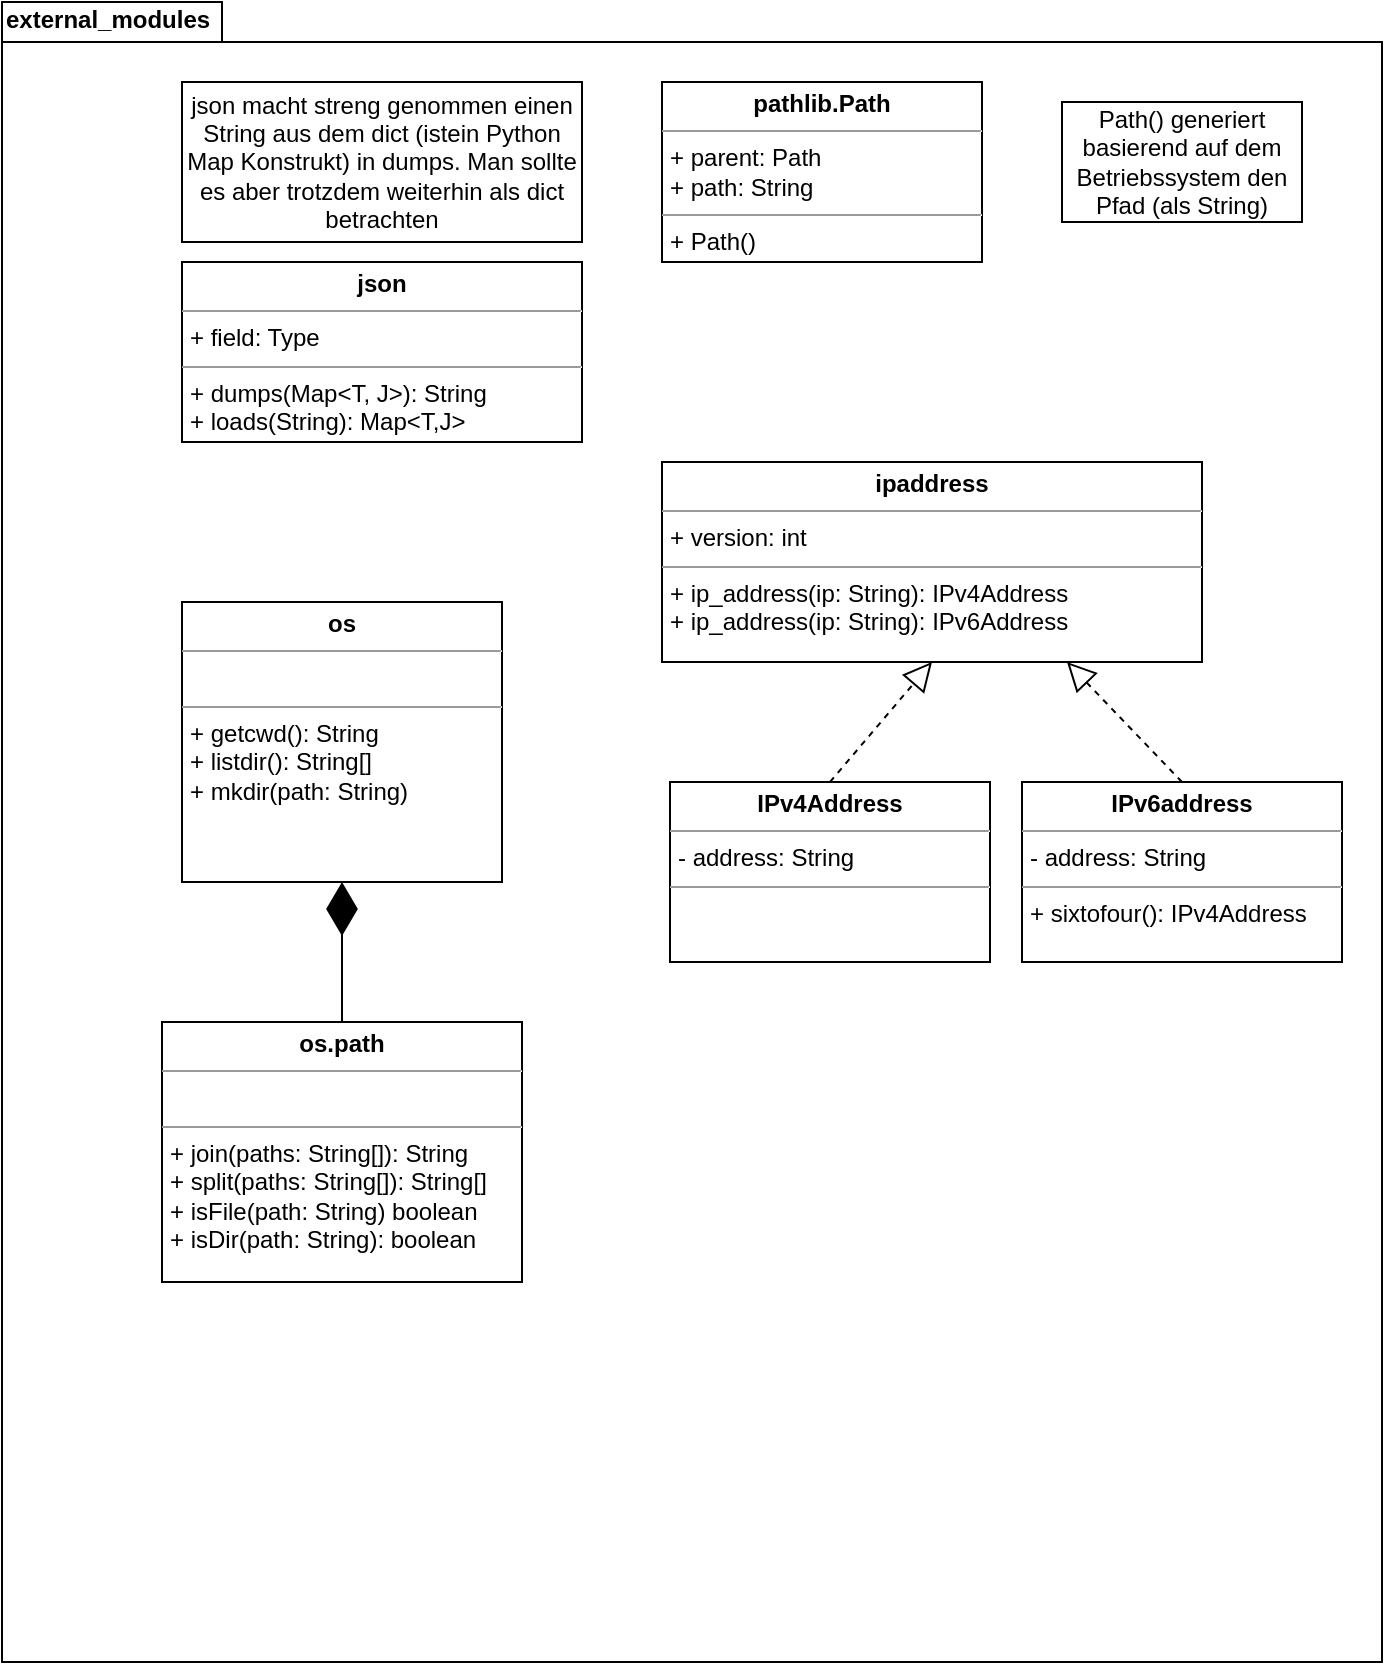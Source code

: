 <mxfile version="15.9.6" type="device"><diagram id="C5RBs43oDa-KdzZeNtuy" name="Page-1"><mxGraphModel dx="1426" dy="825" grid="1" gridSize="10" guides="1" tooltips="1" connect="1" arrows="1" fold="1" page="1" pageScale="1" pageWidth="827" pageHeight="1169" math="0" shadow="0"><root><mxCell id="WIyWlLk6GJQsqaUBKTNV-0"/><mxCell id="WIyWlLk6GJQsqaUBKTNV-1" parent="WIyWlLk6GJQsqaUBKTNV-0"/><mxCell id="RhrW_iuCFIppzwOkfNa7-0" value="external_modules" style="shape=folder;fontStyle=1;spacingTop=-5;tabWidth=110;tabHeight=20;tabPosition=left;html=1;align=left;verticalAlign=top;" parent="WIyWlLk6GJQsqaUBKTNV-1" vertex="1"><mxGeometry x="80" y="330" width="690" height="830" as="geometry"/></mxCell><mxCell id="iwdqOQIPZpYmj_C6pTZz-0" value="&lt;p style=&quot;margin: 0px ; margin-top: 4px ; text-align: center&quot;&gt;&lt;b&gt;pathlib.Path&lt;/b&gt;&lt;/p&gt;&lt;hr size=&quot;1&quot;&gt;&lt;p style=&quot;margin: 0px ; margin-left: 4px&quot;&gt;+ parent: Path&lt;/p&gt;&lt;p style=&quot;margin: 0px ; margin-left: 4px&quot;&gt;+ path: String&lt;/p&gt;&lt;hr size=&quot;1&quot;&gt;&lt;p style=&quot;margin: 0px ; margin-left: 4px&quot;&gt;+ Path()&lt;/p&gt;" style="verticalAlign=top;align=left;overflow=fill;fontSize=12;fontFamily=Helvetica;html=1;" parent="WIyWlLk6GJQsqaUBKTNV-1" vertex="1"><mxGeometry x="410" y="370" width="160" height="90" as="geometry"/></mxCell><mxCell id="iwdqOQIPZpYmj_C6pTZz-1" value="Path() generiert basierend auf dem Betriebssystem den Pfad (als String)" style="rounded=0;whiteSpace=wrap;html=1;" parent="WIyWlLk6GJQsqaUBKTNV-1" vertex="1"><mxGeometry x="610" y="380" width="120" height="60" as="geometry"/></mxCell><mxCell id="iwdqOQIPZpYmj_C6pTZz-2" value="&lt;p style=&quot;margin: 0px ; margin-top: 4px ; text-align: center&quot;&gt;&lt;b&gt;os&lt;/b&gt;&lt;/p&gt;&lt;hr size=&quot;1&quot;&gt;&lt;p style=&quot;margin: 0px ; margin-left: 4px&quot;&gt;&lt;br&gt;&lt;/p&gt;&lt;hr size=&quot;1&quot;&gt;&lt;p style=&quot;margin: 0px 0px 0px 4px&quot;&gt;+ getcwd(): String&lt;/p&gt;&lt;p style=&quot;margin: 0px 0px 0px 4px&quot;&gt;+ listdir(): String[]&lt;/p&gt;&lt;p style=&quot;margin: 0px 0px 0px 4px&quot;&gt;+ mkdir(path: String)&lt;br&gt;&lt;/p&gt;&lt;div&gt;&lt;br&gt;&lt;/div&gt;" style="verticalAlign=top;align=left;overflow=fill;fontSize=12;fontFamily=Helvetica;html=1;" parent="WIyWlLk6GJQsqaUBKTNV-1" vertex="1"><mxGeometry x="170" y="630" width="160" height="140" as="geometry"/></mxCell><mxCell id="iwdqOQIPZpYmj_C6pTZz-3" value="&lt;p style=&quot;margin: 0px ; margin-top: 4px ; text-align: center&quot;&gt;&lt;b&gt;os.path&lt;/b&gt;&lt;/p&gt;&lt;hr size=&quot;1&quot;&gt;&lt;p style=&quot;margin: 0px ; margin-left: 4px&quot;&gt;&lt;br&gt;&lt;/p&gt;&lt;hr size=&quot;1&quot;&gt;&lt;p style=&quot;margin: 0px ; margin-left: 4px&quot;&gt;+ join(paths: String[]): String&lt;br&gt;&lt;/p&gt;&lt;p style=&quot;margin: 0px ; margin-left: 4px&quot;&gt;+ split(paths: String[]): String[]&lt;/p&gt;&lt;p style=&quot;margin: 0px ; margin-left: 4px&quot;&gt;+ isFile(path: String) boolean&lt;/p&gt;&lt;p style=&quot;margin: 0px ; margin-left: 4px&quot;&gt;+ isDir(path: String): boolean&lt;/p&gt;&lt;p style=&quot;margin: 0px ; margin-left: 4px&quot;&gt;&lt;br&gt;&lt;/p&gt;&lt;p style=&quot;margin: 0px ; margin-left: 4px&quot;&gt;&lt;br&gt;&lt;/p&gt;&lt;p style=&quot;margin: 0px ; margin-left: 4px&quot;&gt;&lt;br&gt;&lt;/p&gt;" style="verticalAlign=top;align=left;overflow=fill;fontSize=12;fontFamily=Helvetica;html=1;" parent="WIyWlLk6GJQsqaUBKTNV-1" vertex="1"><mxGeometry x="160" y="840" width="180" height="130" as="geometry"/></mxCell><mxCell id="iwdqOQIPZpYmj_C6pTZz-4" value="" style="endArrow=diamondThin;endFill=1;endSize=24;html=1;rounded=0;" parent="WIyWlLk6GJQsqaUBKTNV-1" edge="1"><mxGeometry width="160" relative="1" as="geometry"><mxPoint x="250" y="840" as="sourcePoint"/><mxPoint x="250" y="770" as="targetPoint"/></mxGeometry></mxCell><mxCell id="RhrW_iuCFIppzwOkfNa7-1" value="&lt;p style=&quot;margin: 0px ; margin-top: 4px ; text-align: center&quot;&gt;&lt;b&gt;json&lt;/b&gt;&lt;/p&gt;&lt;hr size=&quot;1&quot;&gt;&lt;p style=&quot;margin: 0px ; margin-left: 4px&quot;&gt;+ field: Type&lt;/p&gt;&lt;hr size=&quot;1&quot;&gt;&lt;p style=&quot;margin: 0px ; margin-left: 4px&quot;&gt;+ dumps(Map&amp;lt;T, J&amp;gt;): String&lt;/p&gt;&lt;p style=&quot;margin: 0px ; margin-left: 4px&quot;&gt;+ loads(String): Map&amp;lt;T,J&amp;gt;&lt;/p&gt;" style="verticalAlign=top;align=left;overflow=fill;fontSize=12;fontFamily=Helvetica;html=1;" parent="WIyWlLk6GJQsqaUBKTNV-1" vertex="1"><mxGeometry x="170" y="460" width="200" height="90" as="geometry"/></mxCell><mxCell id="RhrW_iuCFIppzwOkfNa7-2" value="json macht streng genommen einen String aus dem dict (istein Python Map Konstrukt) in dumps. Man sollte es aber trotzdem weiterhin als dict betrachten" style="rounded=0;whiteSpace=wrap;html=1;" parent="WIyWlLk6GJQsqaUBKTNV-1" vertex="1"><mxGeometry x="170" y="370" width="200" height="80" as="geometry"/></mxCell><mxCell id="6B4Aoh2mAI8XahrW8tnb-0" value="&lt;p style=&quot;margin: 0px ; margin-top: 4px ; text-align: center&quot;&gt;&lt;b&gt;ipaddress&lt;/b&gt;&lt;/p&gt;&lt;hr size=&quot;1&quot;&gt;&lt;p style=&quot;margin: 0px ; margin-left: 4px&quot;&gt;+ version: int&lt;/p&gt;&lt;hr size=&quot;1&quot;&gt;&lt;p style=&quot;margin: 0px ; margin-left: 4px&quot;&gt;+ ip_address(ip: String): IPv4Address&lt;/p&gt;&lt;p style=&quot;margin: 0px ; margin-left: 4px&quot;&gt;+ ip_address(ip: String): IPv6Address&lt;/p&gt;" style="verticalAlign=top;align=left;overflow=fill;fontSize=12;fontFamily=Helvetica;html=1;" parent="WIyWlLk6GJQsqaUBKTNV-1" vertex="1"><mxGeometry x="410" y="560" width="270" height="100" as="geometry"/></mxCell><mxCell id="6B4Aoh2mAI8XahrW8tnb-1" value="&lt;p style=&quot;margin: 0px ; margin-top: 4px ; text-align: center&quot;&gt;&lt;b&gt;IPv4Address&lt;/b&gt;&lt;/p&gt;&lt;hr size=&quot;1&quot;&gt;&lt;p style=&quot;margin: 0px ; margin-left: 4px&quot;&gt;- address: String&lt;/p&gt;&lt;hr size=&quot;1&quot;&gt;&lt;p style=&quot;margin: 0px ; margin-left: 4px&quot;&gt;&lt;br&gt;&lt;/p&gt;" style="verticalAlign=top;align=left;overflow=fill;fontSize=12;fontFamily=Helvetica;html=1;" parent="WIyWlLk6GJQsqaUBKTNV-1" vertex="1"><mxGeometry x="414" y="720" width="160" height="90" as="geometry"/></mxCell><mxCell id="6B4Aoh2mAI8XahrW8tnb-2" value="&lt;p style=&quot;margin: 0px ; margin-top: 4px ; text-align: center&quot;&gt;&lt;b&gt;IPv6address&lt;/b&gt;&lt;/p&gt;&lt;hr size=&quot;1&quot;&gt;&lt;p style=&quot;margin: 0px ; margin-left: 4px&quot;&gt;- address: String&lt;/p&gt;&lt;hr size=&quot;1&quot;&gt;&lt;p style=&quot;margin: 0px ; margin-left: 4px&quot;&gt;+ sixtofour(): IPv4Address&lt;br&gt;&lt;/p&gt;" style="verticalAlign=top;align=left;overflow=fill;fontSize=12;fontFamily=Helvetica;html=1;" parent="WIyWlLk6GJQsqaUBKTNV-1" vertex="1"><mxGeometry x="590" y="720" width="160" height="90" as="geometry"/></mxCell><mxCell id="FafUkle_mKwhdGA8VPc1-1" value="" style="endArrow=block;dashed=1;endFill=0;endSize=12;html=1;rounded=0;exitX=0.5;exitY=0;exitDx=0;exitDy=0;entryX=0.5;entryY=1;entryDx=0;entryDy=0;" edge="1" parent="WIyWlLk6GJQsqaUBKTNV-1" source="6B4Aoh2mAI8XahrW8tnb-1" target="6B4Aoh2mAI8XahrW8tnb-0"><mxGeometry width="160" relative="1" as="geometry"><mxPoint x="330" y="790" as="sourcePoint"/><mxPoint x="490" y="790" as="targetPoint"/></mxGeometry></mxCell><mxCell id="FafUkle_mKwhdGA8VPc1-2" value="" style="endArrow=block;dashed=1;endFill=0;endSize=12;html=1;rounded=0;exitX=0.5;exitY=0;exitDx=0;exitDy=0;entryX=0.75;entryY=1;entryDx=0;entryDy=0;" edge="1" parent="WIyWlLk6GJQsqaUBKTNV-1" source="6B4Aoh2mAI8XahrW8tnb-2" target="6B4Aoh2mAI8XahrW8tnb-0"><mxGeometry width="160" relative="1" as="geometry"><mxPoint x="644.5" y="720" as="sourcePoint"/><mxPoint x="695.5" y="660" as="targetPoint"/></mxGeometry></mxCell></root></mxGraphModel></diagram></mxfile>